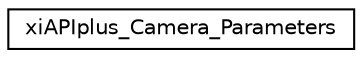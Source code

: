 digraph "Graphical Class Hierarchy"
{
  edge [fontname="Helvetica",fontsize="10",labelfontname="Helvetica",labelfontsize="10"];
  node [fontname="Helvetica",fontsize="10",shape=record];
  rankdir="LR";
  Node0 [label="xiAPIplus_Camera_Parameters",height=0.2,width=0.4,color="black", fillcolor="white", style="filled",URL="$classxi_a_p_iplus___camera___parameters.html"];
}
